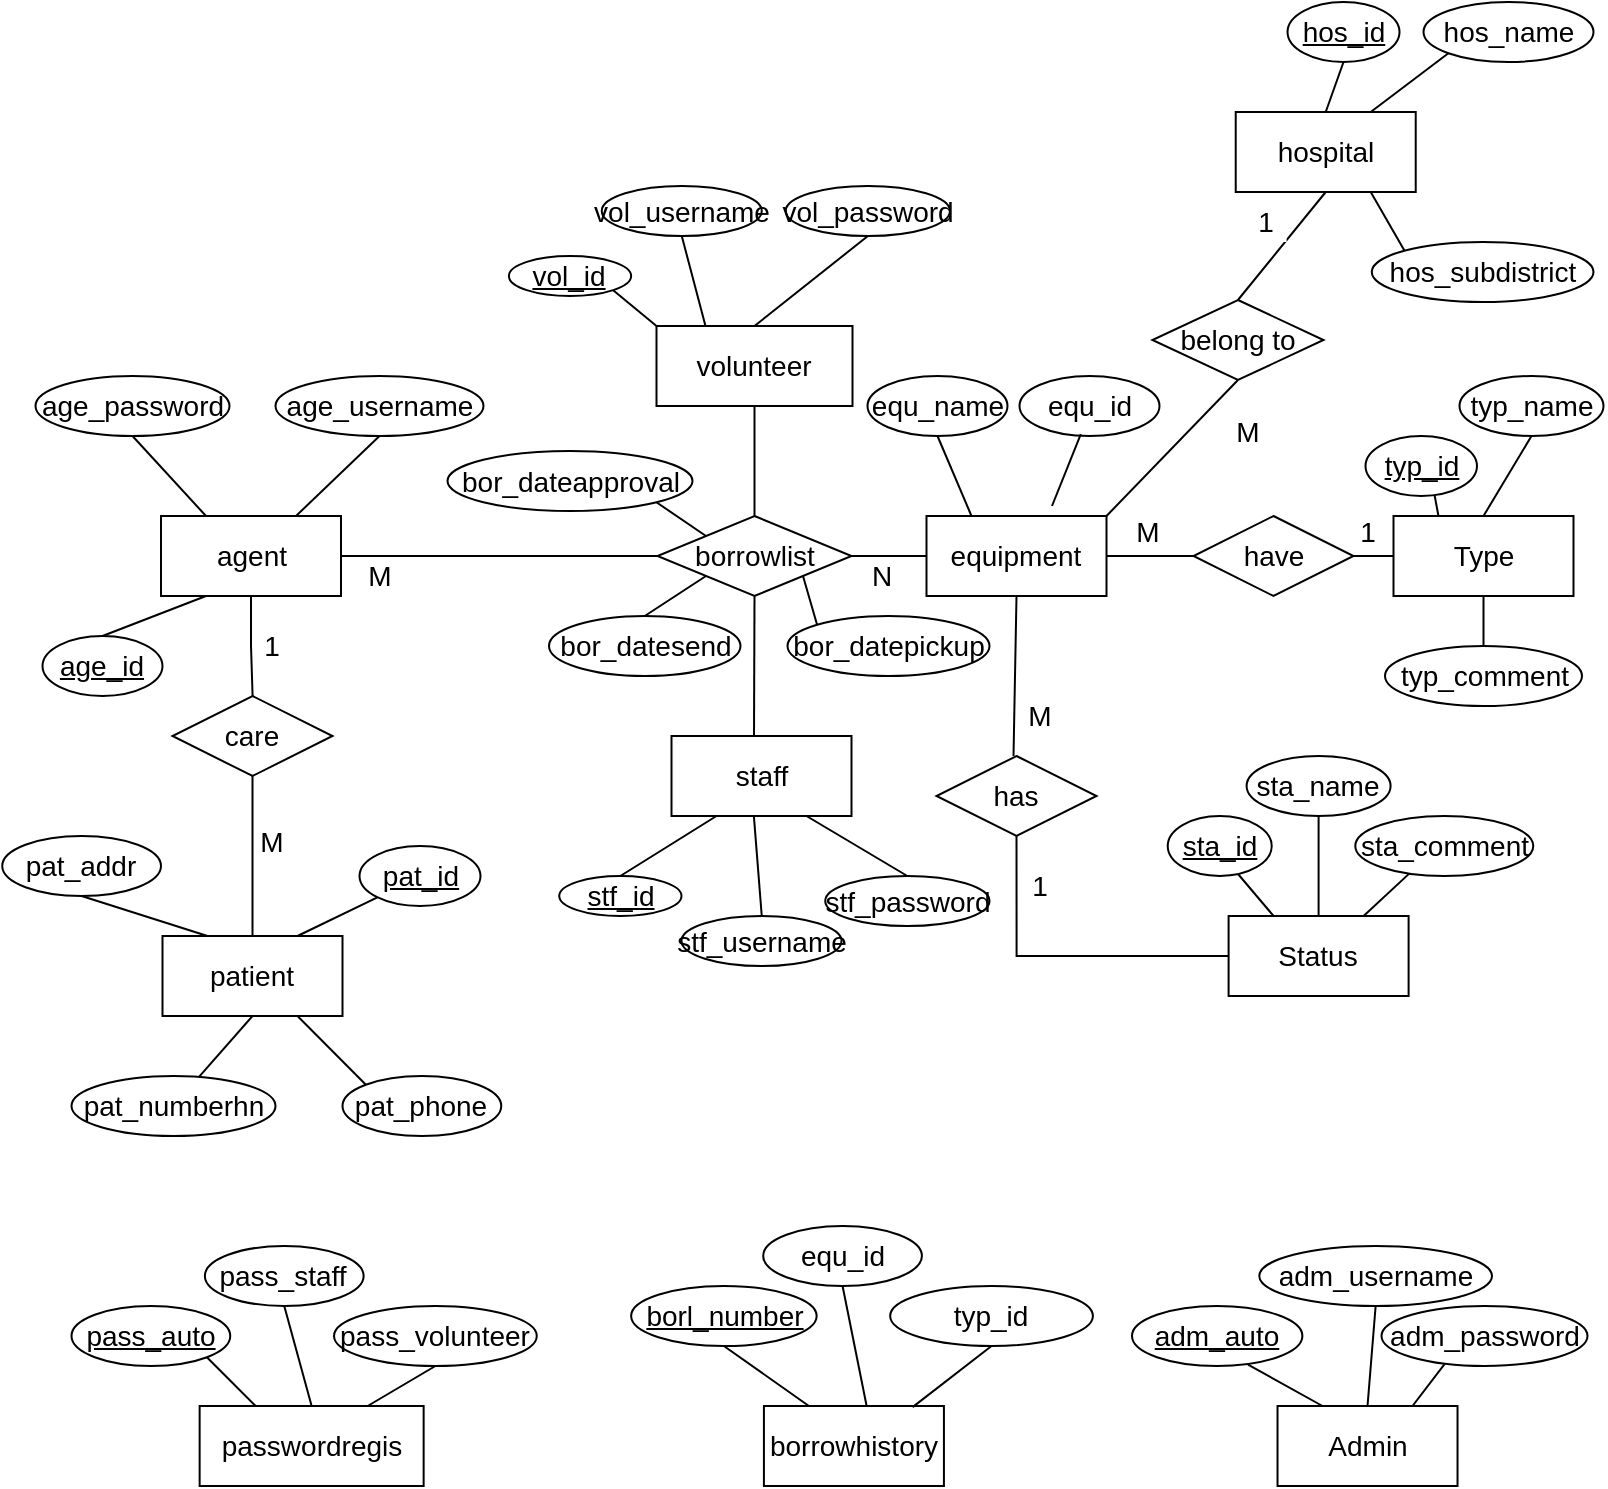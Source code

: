 <mxfile version="26.0.16">
  <diagram name="Page-1" id="PksR5d2xNrZkVQ68UQ9A">
    <mxGraphModel dx="1224" dy="816" grid="1" gridSize="10" guides="1" tooltips="1" connect="1" arrows="1" fold="1" page="1" pageScale="1" pageWidth="850" pageHeight="1100" math="0" shadow="0">
      <root>
        <mxCell id="0" />
        <mxCell id="1" parent="0" />
        <mxCell id="Nj9PsK4lVdZLPK7vL6xS-1" style="rounded=0;orthogonalLoop=1;jettySize=auto;html=1;exitX=0.75;exitY=1;exitDx=0;exitDy=0;entryX=0;entryY=0;entryDx=0;entryDy=0;endArrow=none;endFill=0;fontSize=14;" parent="1" source="Nj9PsK4lVdZLPK7vL6xS-3" target="Nj9PsK4lVdZLPK7vL6xS-78" edge="1">
          <mxGeometry relative="1" as="geometry" />
        </mxCell>
        <mxCell id="Nj9PsK4lVdZLPK7vL6xS-2" style="rounded=0;orthogonalLoop=1;jettySize=auto;html=1;exitX=0.5;exitY=1;exitDx=0;exitDy=0;endArrow=none;endFill=0;fontSize=14;" parent="1" source="Nj9PsK4lVdZLPK7vL6xS-3" target="Nj9PsK4lVdZLPK7vL6xS-75" edge="1">
          <mxGeometry relative="1" as="geometry" />
        </mxCell>
        <mxCell id="Nj9PsK4lVdZLPK7vL6xS-3" value="&lt;div&gt;&lt;font&gt;patient&lt;/font&gt;&lt;/div&gt;" style="rounded=0;whiteSpace=wrap;html=1;fontSize=14;" parent="1" vertex="1">
          <mxGeometry x="105.25" y="725" width="90" height="40" as="geometry" />
        </mxCell>
        <mxCell id="Nj9PsK4lVdZLPK7vL6xS-4" style="edgeStyle=orthogonalEdgeStyle;rounded=0;orthogonalLoop=1;jettySize=auto;html=1;exitX=0.5;exitY=1;exitDx=0;exitDy=0;endArrow=none;endFill=0;fontSize=14;" parent="1" source="Nj9PsK4lVdZLPK7vL6xS-5" target="Nj9PsK4lVdZLPK7vL6xS-7" edge="1">
          <mxGeometry relative="1" as="geometry" />
        </mxCell>
        <mxCell id="Nj9PsK4lVdZLPK7vL6xS-5" value="&lt;div&gt;&lt;font&gt;agent&lt;/font&gt;&lt;/div&gt;" style="rounded=0;whiteSpace=wrap;html=1;fontSize=14;" parent="1" vertex="1">
          <mxGeometry x="104.5" y="515" width="90" height="40" as="geometry" />
        </mxCell>
        <mxCell id="Nj9PsK4lVdZLPK7vL6xS-6" style="edgeStyle=orthogonalEdgeStyle;rounded=0;orthogonalLoop=1;jettySize=auto;html=1;exitX=0.5;exitY=1;exitDx=0;exitDy=0;entryX=0.5;entryY=0;entryDx=0;entryDy=0;endArrow=none;endFill=0;fontSize=14;" parent="1" source="Nj9PsK4lVdZLPK7vL6xS-7" target="Nj9PsK4lVdZLPK7vL6xS-3" edge="1">
          <mxGeometry relative="1" as="geometry" />
        </mxCell>
        <mxCell id="Nj9PsK4lVdZLPK7vL6xS-7" value="&lt;font&gt;care&lt;/font&gt;" style="rhombus;whiteSpace=wrap;html=1;fontSize=14;" parent="1" vertex="1">
          <mxGeometry x="110.25" y="605" width="80" height="40" as="geometry" />
        </mxCell>
        <mxCell id="Nj9PsK4lVdZLPK7vL6xS-8" value="&lt;div&gt;&lt;font&gt;equipment&lt;/font&gt;&lt;/div&gt;" style="rounded=0;whiteSpace=wrap;html=1;fontSize=14;" parent="1" vertex="1">
          <mxGeometry x="487.25" y="515" width="90" height="40" as="geometry" />
        </mxCell>
        <mxCell id="Nj9PsK4lVdZLPK7vL6xS-9" style="edgeStyle=orthogonalEdgeStyle;rounded=0;orthogonalLoop=1;jettySize=auto;html=1;exitX=0.5;exitY=0;exitDx=0;exitDy=0;endArrow=none;endFill=0;fontSize=14;" parent="1" source="Nj9PsK4lVdZLPK7vL6xS-10" target="Nj9PsK4lVdZLPK7vL6xS-110" edge="1">
          <mxGeometry relative="1" as="geometry" />
        </mxCell>
        <mxCell id="Nj9PsK4lVdZLPK7vL6xS-10" value="borrowlist" style="rhombus;whiteSpace=wrap;html=1;fontSize=14;" parent="1" vertex="1">
          <mxGeometry x="352.75" y="515" width="97" height="40" as="geometry" />
        </mxCell>
        <mxCell id="Nj9PsK4lVdZLPK7vL6xS-11" value="" style="endArrow=none;html=1;rounded=0;exitX=1;exitY=0.5;exitDx=0;exitDy=0;endFill=0;entryX=0;entryY=0.5;entryDx=0;entryDy=0;fontSize=14;" parent="1" source="Nj9PsK4lVdZLPK7vL6xS-5" target="Nj9PsK4lVdZLPK7vL6xS-10" edge="1">
          <mxGeometry width="50" height="50" relative="1" as="geometry">
            <mxPoint x="569.75" y="545" as="sourcePoint" />
            <mxPoint x="341.75" y="535" as="targetPoint" />
          </mxGeometry>
        </mxCell>
        <mxCell id="Nj9PsK4lVdZLPK7vL6xS-12" value="" style="endArrow=none;html=1;rounded=0;exitX=1;exitY=0.5;exitDx=0;exitDy=0;entryX=0;entryY=0.5;entryDx=0;entryDy=0;fontSize=14;" parent="1" source="Nj9PsK4lVdZLPK7vL6xS-10" target="Nj9PsK4lVdZLPK7vL6xS-8" edge="1">
          <mxGeometry width="50" height="50" relative="1" as="geometry">
            <mxPoint x="499.75" y="545" as="sourcePoint" />
            <mxPoint x="549.75" y="495" as="targetPoint" />
          </mxGeometry>
        </mxCell>
        <mxCell id="Nj9PsK4lVdZLPK7vL6xS-13" value="&lt;font&gt;have&lt;/font&gt;" style="rhombus;whiteSpace=wrap;html=1;fontSize=14;" parent="1" vertex="1">
          <mxGeometry x="620.75" y="515" width="80" height="40" as="geometry" />
        </mxCell>
        <mxCell id="Nj9PsK4lVdZLPK7vL6xS-14" value="&lt;font&gt;Type&lt;/font&gt;" style="rounded=0;whiteSpace=wrap;html=1;fontSize=14;" parent="1" vertex="1">
          <mxGeometry x="720.75" y="515" width="90" height="40" as="geometry" />
        </mxCell>
        <mxCell id="Nj9PsK4lVdZLPK7vL6xS-15" value="" style="endArrow=none;html=1;rounded=0;exitX=1;exitY=0.5;exitDx=0;exitDy=0;entryX=0;entryY=0.5;entryDx=0;entryDy=0;fontSize=14;" parent="1" source="Nj9PsK4lVdZLPK7vL6xS-8" target="Nj9PsK4lVdZLPK7vL6xS-13" edge="1">
          <mxGeometry width="50" height="50" relative="1" as="geometry">
            <mxPoint x="869.75" y="615" as="sourcePoint" />
            <mxPoint x="919.75" y="565" as="targetPoint" />
          </mxGeometry>
        </mxCell>
        <mxCell id="Nj9PsK4lVdZLPK7vL6xS-16" value="&lt;font&gt;Status&lt;/font&gt;" style="rounded=0;whiteSpace=wrap;html=1;fontSize=14;" parent="1" vertex="1">
          <mxGeometry x="638.3" y="715" width="90" height="40" as="geometry" />
        </mxCell>
        <mxCell id="Nj9PsK4lVdZLPK7vL6xS-17" value="&lt;div&gt;&lt;font&gt;borrowhistory&lt;/font&gt;&lt;/div&gt;" style="rounded=0;whiteSpace=wrap;html=1;fontSize=14;" parent="1" vertex="1">
          <mxGeometry x="405.96" y="960" width="90" height="40" as="geometry" />
        </mxCell>
        <mxCell id="Nj9PsK4lVdZLPK7vL6xS-18" value="" style="endArrow=none;html=1;rounded=0;entryX=0;entryY=0.5;entryDx=0;entryDy=0;exitX=1;exitY=0.5;exitDx=0;exitDy=0;fontSize=14;" parent="1" source="Nj9PsK4lVdZLPK7vL6xS-13" target="Nj9PsK4lVdZLPK7vL6xS-14" edge="1">
          <mxGeometry width="50" height="50" relative="1" as="geometry">
            <mxPoint x="707.75" y="532.5" as="sourcePoint" />
            <mxPoint x="747.75" y="602.5" as="targetPoint" />
          </mxGeometry>
        </mxCell>
        <mxCell id="Nj9PsK4lVdZLPK7vL6xS-19" value="M" style="text;html=1;align=center;verticalAlign=middle;whiteSpace=wrap;rounded=0;fontSize=14;" parent="1" vertex="1">
          <mxGeometry x="149.75" y="665" width="20" height="25" as="geometry" />
        </mxCell>
        <mxCell id="Nj9PsK4lVdZLPK7vL6xS-20" value="1" style="text;html=1;align=center;verticalAlign=middle;whiteSpace=wrap;rounded=0;fontSize=14;" parent="1" vertex="1">
          <mxGeometry x="149.75" y="570" width="20" height="20" as="geometry" />
        </mxCell>
        <mxCell id="Nj9PsK4lVdZLPK7vL6xS-21" value="M" style="text;html=1;align=center;verticalAlign=middle;whiteSpace=wrap;rounded=0;fontSize=14;" parent="1" vertex="1">
          <mxGeometry x="203.75" y="535" width="20" height="20" as="geometry" />
        </mxCell>
        <mxCell id="Nj9PsK4lVdZLPK7vL6xS-22" value="N" style="text;html=1;align=center;verticalAlign=middle;whiteSpace=wrap;rounded=0;fontSize=14;" parent="1" vertex="1">
          <mxGeometry x="454.75" y="535" width="20" height="20" as="geometry" />
        </mxCell>
        <mxCell id="Nj9PsK4lVdZLPK7vL6xS-24" value="M" style="text;html=1;align=center;verticalAlign=middle;whiteSpace=wrap;rounded=0;fontSize=14;" parent="1" vertex="1">
          <mxGeometry x="587.75" y="512.5" width="20" height="20" as="geometry" />
        </mxCell>
        <mxCell id="Nj9PsK4lVdZLPK7vL6xS-25" value="1" style="text;html=1;align=center;verticalAlign=middle;whiteSpace=wrap;rounded=0;fontSize=14;" parent="1" vertex="1">
          <mxGeometry x="697.75" y="512.5" width="20" height="20" as="geometry" />
        </mxCell>
        <mxCell id="Nj9PsK4lVdZLPK7vL6xS-26" value="" style="endArrow=none;html=1;rounded=0;exitX=0.75;exitY=0;exitDx=0;exitDy=0;entryX=0.5;entryY=1;entryDx=0;entryDy=0;fontSize=14;" parent="1" source="Nj9PsK4lVdZLPK7vL6xS-5" target="Nj9PsK4lVdZLPK7vL6xS-48" edge="1">
          <mxGeometry width="50" height="50" relative="1" as="geometry">
            <mxPoint x="286.75" y="555" as="sourcePoint" />
            <mxPoint x="101.75" y="395" as="targetPoint" />
          </mxGeometry>
        </mxCell>
        <mxCell id="Nj9PsK4lVdZLPK7vL6xS-28" value="" style="endArrow=none;html=1;rounded=0;exitX=0.25;exitY=0;exitDx=0;exitDy=0;entryX=0.619;entryY=0.984;entryDx=0;entryDy=0;entryPerimeter=0;fontSize=14;" parent="1" source="Nj9PsK4lVdZLPK7vL6xS-14" target="Nj9PsK4lVdZLPK7vL6xS-67" edge="1">
          <mxGeometry width="50" height="50" relative="1" as="geometry">
            <mxPoint x="609.75" y="512.5" as="sourcePoint" />
            <mxPoint x="734.75" y="442.5" as="targetPoint" />
          </mxGeometry>
        </mxCell>
        <mxCell id="Nj9PsK4lVdZLPK7vL6xS-29" value="" style="endArrow=none;html=1;rounded=0;exitX=0.5;exitY=1;exitDx=0;exitDy=0;entryX=0.5;entryY=0;entryDx=0;entryDy=0;fontSize=14;" parent="1" source="Nj9PsK4lVdZLPK7vL6xS-14" target="Nj9PsK4lVdZLPK7vL6xS-68" edge="1">
          <mxGeometry width="50" height="50" relative="1" as="geometry">
            <mxPoint x="612.75" y="552.5" as="sourcePoint" />
            <mxPoint x="812.75" y="452.5" as="targetPoint" />
          </mxGeometry>
        </mxCell>
        <mxCell id="Nj9PsK4lVdZLPK7vL6xS-30" value="" style="endArrow=none;html=1;rounded=0;exitX=0.25;exitY=0;exitDx=0;exitDy=0;entryX=0.676;entryY=0.967;entryDx=0;entryDy=0;entryPerimeter=0;fontSize=14;" parent="1" source="Nj9PsK4lVdZLPK7vL6xS-16" target="Nj9PsK4lVdZLPK7vL6xS-71" edge="1">
          <mxGeometry width="50" height="50" relative="1" as="geometry">
            <mxPoint x="502.86" y="545" as="sourcePoint" />
            <mxPoint x="637.86" y="615" as="targetPoint" />
          </mxGeometry>
        </mxCell>
        <mxCell id="Nj9PsK4lVdZLPK7vL6xS-37" value="" style="endArrow=none;html=1;rounded=0;entryX=0.309;entryY=0.944;entryDx=0;entryDy=0;entryPerimeter=0;exitX=0.75;exitY=0;exitDx=0;exitDy=0;fontSize=14;" parent="1" source="Nj9PsK4lVdZLPK7vL6xS-16" target="Nj9PsK4lVdZLPK7vL6xS-72" edge="1">
          <mxGeometry width="50" height="50" relative="1" as="geometry">
            <mxPoint x="712.86" y="655" as="sourcePoint" />
            <mxPoint x="727.86" y="615" as="targetPoint" />
          </mxGeometry>
        </mxCell>
        <mxCell id="Nj9PsK4lVdZLPK7vL6xS-40" value="&lt;div&gt;&lt;font&gt;Admin&lt;/font&gt;&lt;/div&gt;" style="rounded=0;whiteSpace=wrap;html=1;fontSize=14;" parent="1" vertex="1">
          <mxGeometry x="662.76" y="960" width="90" height="40" as="geometry" />
        </mxCell>
        <mxCell id="Nj9PsK4lVdZLPK7vL6xS-43" value="&lt;font&gt;has&lt;/font&gt;" style="rhombus;whiteSpace=wrap;html=1;fontSize=14;" parent="1" vertex="1">
          <mxGeometry x="492.25" y="635" width="80" height="40" as="geometry" />
        </mxCell>
        <mxCell id="Nj9PsK4lVdZLPK7vL6xS-44" value="" style="endArrow=none;html=1;rounded=0;exitX=0.5;exitY=1;exitDx=0;exitDy=0;entryX=0.5;entryY=0;entryDx=0;entryDy=0;fontSize=14;" parent="1" source="Nj9PsK4lVdZLPK7vL6xS-8" edge="1">
          <mxGeometry width="50" height="50" relative="1" as="geometry">
            <mxPoint x="449.75" y="655" as="sourcePoint" />
            <mxPoint x="530.75" y="635" as="targetPoint" />
          </mxGeometry>
        </mxCell>
        <mxCell id="Nj9PsK4lVdZLPK7vL6xS-45" value="" style="endArrow=none;html=1;rounded=0;exitX=0.5;exitY=1;exitDx=0;exitDy=0;entryX=0;entryY=0.5;entryDx=0;entryDy=0;edgeStyle=orthogonalEdgeStyle;fontSize=14;" parent="1" source="Nj9PsK4lVdZLPK7vL6xS-43" target="Nj9PsK4lVdZLPK7vL6xS-16" edge="1">
          <mxGeometry width="50" height="50" relative="1" as="geometry">
            <mxPoint x="486.75" y="645" as="sourcePoint" />
            <mxPoint x="536.75" y="595" as="targetPoint" />
          </mxGeometry>
        </mxCell>
        <mxCell id="Nj9PsK4lVdZLPK7vL6xS-46" value="M" style="text;html=1;align=center;verticalAlign=middle;whiteSpace=wrap;rounded=0;fontSize=14;" parent="1" vertex="1">
          <mxGeometry x="533.75" y="605" width="20" height="20" as="geometry" />
        </mxCell>
        <mxCell id="Nj9PsK4lVdZLPK7vL6xS-47" value="1" style="text;html=1;align=center;verticalAlign=middle;whiteSpace=wrap;rounded=0;fontSize=14;" parent="1" vertex="1">
          <mxGeometry x="533.75" y="690" width="20" height="20" as="geometry" />
        </mxCell>
        <mxCell id="Nj9PsK4lVdZLPK7vL6xS-48" value="&lt;font&gt;age_username&lt;/font&gt;" style="ellipse;whiteSpace=wrap;html=1;fontSize=14;" parent="1" vertex="1">
          <mxGeometry x="161.75" y="445" width="104" height="30" as="geometry" />
        </mxCell>
        <mxCell id="Nj9PsK4lVdZLPK7vL6xS-49" style="rounded=0;orthogonalLoop=1;jettySize=auto;html=1;exitX=0.5;exitY=0;exitDx=0;exitDy=0;entryX=0.25;entryY=1;entryDx=0;entryDy=0;endArrow=none;endFill=0;fontSize=14;" parent="1" source="Nj9PsK4lVdZLPK7vL6xS-50" target="Nj9PsK4lVdZLPK7vL6xS-5" edge="1">
          <mxGeometry relative="1" as="geometry" />
        </mxCell>
        <mxCell id="Nj9PsK4lVdZLPK7vL6xS-50" value="&lt;font&gt;&lt;u&gt;age_id&lt;/u&gt;&lt;/font&gt;" style="ellipse;whiteSpace=wrap;html=1;fontSize=14;" parent="1" vertex="1">
          <mxGeometry x="45.25" y="575" width="60" height="30" as="geometry" />
        </mxCell>
        <mxCell id="Nj9PsK4lVdZLPK7vL6xS-55" style="rounded=0;orthogonalLoop=1;jettySize=auto;html=1;exitX=0.5;exitY=1;exitDx=0;exitDy=0;entryX=0.25;entryY=0;entryDx=0;entryDy=0;endArrow=none;endFill=0;fontSize=14;" parent="1" source="Nj9PsK4lVdZLPK7vL6xS-56" target="Nj9PsK4lVdZLPK7vL6xS-5" edge="1">
          <mxGeometry relative="1" as="geometry" />
        </mxCell>
        <mxCell id="Nj9PsK4lVdZLPK7vL6xS-56" value="&lt;font&gt;age_password&lt;/font&gt;" style="ellipse;whiteSpace=wrap;html=1;fontSize=14;" parent="1" vertex="1">
          <mxGeometry x="41.75" y="445" width="97" height="30" as="geometry" />
        </mxCell>
        <mxCell id="Nj9PsK4lVdZLPK7vL6xS-64" value="&lt;font&gt;equ_name&lt;/font&gt;" style="ellipse;whiteSpace=wrap;html=1;fontSize=14;" parent="1" vertex="1">
          <mxGeometry x="457.75" y="445" width="70" height="30" as="geometry" />
        </mxCell>
        <mxCell id="Nj9PsK4lVdZLPK7vL6xS-65" value="" style="endArrow=none;html=1;rounded=0;exitX=0.25;exitY=0;exitDx=0;exitDy=0;entryX=0.5;entryY=1;entryDx=0;entryDy=0;fontSize=14;" parent="1" source="Nj9PsK4lVdZLPK7vL6xS-8" target="Nj9PsK4lVdZLPK7vL6xS-64" edge="1">
          <mxGeometry width="50" height="50" relative="1" as="geometry">
            <mxPoint x="526.75" y="475" as="sourcePoint" />
            <mxPoint x="510.75" y="455" as="targetPoint" />
          </mxGeometry>
        </mxCell>
        <mxCell id="Nj9PsK4lVdZLPK7vL6xS-67" value="&lt;font&gt;&lt;u&gt;typ_id&lt;/u&gt;&lt;/font&gt;" style="ellipse;whiteSpace=wrap;html=1;fontSize=14;" parent="1" vertex="1">
          <mxGeometry x="706.75" y="475" width="55.75" height="30" as="geometry" />
        </mxCell>
        <mxCell id="Nj9PsK4lVdZLPK7vL6xS-68" value="&lt;font&gt;typ_comment&lt;/font&gt;" style="ellipse;whiteSpace=wrap;html=1;fontSize=14;" parent="1" vertex="1">
          <mxGeometry x="716.5" y="580" width="98.5" height="30" as="geometry" />
        </mxCell>
        <mxCell id="Nj9PsK4lVdZLPK7vL6xS-69" value="&lt;font&gt;typ_name&lt;/font&gt;" style="ellipse;whiteSpace=wrap;html=1;fontSize=14;" parent="1" vertex="1">
          <mxGeometry x="753.75" y="445" width="72" height="30" as="geometry" />
        </mxCell>
        <mxCell id="Nj9PsK4lVdZLPK7vL6xS-70" value="" style="endArrow=none;html=1;rounded=0;exitX=0.5;exitY=0;exitDx=0;exitDy=0;entryX=0.5;entryY=1;entryDx=0;entryDy=0;fontSize=14;" parent="1" source="Nj9PsK4lVdZLPK7vL6xS-14" target="Nj9PsK4lVdZLPK7vL6xS-69" edge="1">
          <mxGeometry width="50" height="50" relative="1" as="geometry">
            <mxPoint x="803.75" y="472.5" as="sourcePoint" />
            <mxPoint x="822.75" y="432.5" as="targetPoint" />
          </mxGeometry>
        </mxCell>
        <mxCell id="Nj9PsK4lVdZLPK7vL6xS-71" value="&lt;font&gt;&lt;u&gt;sta_id&lt;/u&gt;&lt;/font&gt;" style="ellipse;whiteSpace=wrap;html=1;fontSize=14;" parent="1" vertex="1">
          <mxGeometry x="607.86" y="665" width="52" height="30" as="geometry" />
        </mxCell>
        <mxCell id="Nj9PsK4lVdZLPK7vL6xS-72" value="&lt;font&gt;sta_comment&lt;/font&gt;" style="ellipse;whiteSpace=wrap;html=1;fontSize=14;" parent="1" vertex="1">
          <mxGeometry x="701.64" y="665" width="89" height="30" as="geometry" />
        </mxCell>
        <mxCell id="Nj9PsK4lVdZLPK7vL6xS-73" value="&lt;font&gt;sta_name&lt;/font&gt;" style="ellipse;whiteSpace=wrap;html=1;fontSize=14;" parent="1" vertex="1">
          <mxGeometry x="647.3" y="635" width="72" height="30" as="geometry" />
        </mxCell>
        <mxCell id="Nj9PsK4lVdZLPK7vL6xS-74" value="" style="endArrow=none;html=1;rounded=0;entryX=0.5;entryY=1;entryDx=0;entryDy=0;exitX=0.5;exitY=0;exitDx=0;exitDy=0;fontSize=14;" parent="1" source="Nj9PsK4lVdZLPK7vL6xS-16" target="Nj9PsK4lVdZLPK7vL6xS-73" edge="1">
          <mxGeometry width="50" height="50" relative="1" as="geometry">
            <mxPoint x="682.86" y="655" as="sourcePoint" />
            <mxPoint x="728.86" y="615" as="targetPoint" />
          </mxGeometry>
        </mxCell>
        <mxCell id="Nj9PsK4lVdZLPK7vL6xS-75" value="&lt;font&gt;pat_numberhn&lt;/font&gt;" style="ellipse;whiteSpace=wrap;html=1;fontSize=14;" parent="1" vertex="1">
          <mxGeometry x="59.75" y="795" width="102" height="30" as="geometry" />
        </mxCell>
        <mxCell id="Nj9PsK4lVdZLPK7vL6xS-76" style="rounded=0;orthogonalLoop=1;jettySize=auto;html=1;exitX=0;exitY=1;exitDx=0;exitDy=0;entryX=0.75;entryY=0;entryDx=0;entryDy=0;endArrow=none;endFill=0;fontSize=14;" parent="1" source="Nj9PsK4lVdZLPK7vL6xS-77" target="Nj9PsK4lVdZLPK7vL6xS-3" edge="1">
          <mxGeometry relative="1" as="geometry" />
        </mxCell>
        <mxCell id="Nj9PsK4lVdZLPK7vL6xS-77" value="&lt;font&gt;&lt;u&gt;pat_id&lt;/u&gt;&lt;/font&gt;" style="ellipse;whiteSpace=wrap;html=1;fontSize=14;" parent="1" vertex="1">
          <mxGeometry x="203.75" y="680" width="60.5" height="30" as="geometry" />
        </mxCell>
        <mxCell id="Nj9PsK4lVdZLPK7vL6xS-78" value="&lt;font&gt;pat_phone&lt;/font&gt;" style="ellipse;whiteSpace=wrap;html=1;fontSize=14;" parent="1" vertex="1">
          <mxGeometry x="195.25" y="795" width="79.38" height="30" as="geometry" />
        </mxCell>
        <mxCell id="Nj9PsK4lVdZLPK7vL6xS-79" value="&lt;font&gt;bor_datepickup&lt;/font&gt;" style="ellipse;whiteSpace=wrap;html=1;fontSize=14;" parent="1" vertex="1">
          <mxGeometry x="417.75" y="565" width="101" height="30" as="geometry" />
        </mxCell>
        <mxCell id="Nj9PsK4lVdZLPK7vL6xS-80" value="" style="endArrow=none;html=1;rounded=0;exitX=0;exitY=0;exitDx=0;exitDy=0;entryX=1;entryY=1;entryDx=0;entryDy=0;fontSize=14;" parent="1" source="Nj9PsK4lVdZLPK7vL6xS-79" target="Nj9PsK4lVdZLPK7vL6xS-10" edge="1">
          <mxGeometry width="50" height="50" relative="1" as="geometry">
            <mxPoint x="415.75" y="495" as="sourcePoint" />
            <mxPoint x="399.75" y="522" as="targetPoint" />
          </mxGeometry>
        </mxCell>
        <mxCell id="Nj9PsK4lVdZLPK7vL6xS-81" value="&lt;font&gt;&lt;u&gt;adm_auto&lt;/u&gt;&lt;/font&gt;" style="ellipse;whiteSpace=wrap;html=1;fontSize=14;" parent="1" vertex="1">
          <mxGeometry x="590" y="910" width="85.2" height="30" as="geometry" />
        </mxCell>
        <mxCell id="Nj9PsK4lVdZLPK7vL6xS-82" value="&lt;font&gt;adm_password&lt;/font&gt;" style="ellipse;whiteSpace=wrap;html=1;fontSize=14;" parent="1" vertex="1">
          <mxGeometry x="714.75" y="910" width="103" height="30" as="geometry" />
        </mxCell>
        <mxCell id="Nj9PsK4lVdZLPK7vL6xS-83" value="&lt;font&gt;adm_username&lt;/font&gt;" style="ellipse;whiteSpace=wrap;html=1;fontSize=14;" parent="1" vertex="1">
          <mxGeometry x="653.64" y="880" width="116.36" height="30" as="geometry" />
        </mxCell>
        <mxCell id="Nj9PsK4lVdZLPK7vL6xS-84" value="" style="endArrow=none;html=1;rounded=0;exitX=0.25;exitY=0;exitDx=0;exitDy=0;entryX=0.681;entryY=0.976;entryDx=0;entryDy=0;entryPerimeter=0;fontSize=14;" parent="1" source="Nj9PsK4lVdZLPK7vL6xS-40" target="Nj9PsK4lVdZLPK7vL6xS-81" edge="1">
          <mxGeometry width="50" height="50" relative="1" as="geometry">
            <mxPoint x="511" y="840" as="sourcePoint" />
            <mxPoint x="561" y="790" as="targetPoint" />
          </mxGeometry>
        </mxCell>
        <mxCell id="Nj9PsK4lVdZLPK7vL6xS-85" value="" style="endArrow=none;html=1;rounded=0;exitX=0.5;exitY=0;exitDx=0;exitDy=0;entryX=0.5;entryY=1;entryDx=0;entryDy=0;fontSize=14;" parent="1" source="Nj9PsK4lVdZLPK7vL6xS-40" target="Nj9PsK4lVdZLPK7vL6xS-83" edge="1">
          <mxGeometry width="50" height="50" relative="1" as="geometry">
            <mxPoint x="511" y="840" as="sourcePoint" />
            <mxPoint x="561" y="790" as="targetPoint" />
          </mxGeometry>
        </mxCell>
        <mxCell id="Nj9PsK4lVdZLPK7vL6xS-86" value="" style="endArrow=none;html=1;rounded=0;exitX=0.75;exitY=0;exitDx=0;exitDy=0;entryX=0.306;entryY=0.969;entryDx=0;entryDy=0;entryPerimeter=0;fontSize=14;" parent="1" source="Nj9PsK4lVdZLPK7vL6xS-40" target="Nj9PsK4lVdZLPK7vL6xS-82" edge="1">
          <mxGeometry width="50" height="50" relative="1" as="geometry">
            <mxPoint x="511" y="840" as="sourcePoint" />
            <mxPoint x="561" y="790" as="targetPoint" />
          </mxGeometry>
        </mxCell>
        <mxCell id="Nj9PsK4lVdZLPK7vL6xS-93" value="&lt;div&gt;&lt;font&gt;staff&lt;/font&gt;&lt;/div&gt;" style="rounded=0;whiteSpace=wrap;html=1;fontSize=14;" parent="1" vertex="1">
          <mxGeometry x="359.75" y="625" width="90" height="40" as="geometry" />
        </mxCell>
        <mxCell id="Nj9PsK4lVdZLPK7vL6xS-94" value="" style="endArrow=none;html=1;rounded=0;exitX=0.5;exitY=0;exitDx=0;exitDy=0;entryX=0.5;entryY=1;entryDx=0;entryDy=0;fontSize=14;" parent="1" target="Nj9PsK4lVdZLPK7vL6xS-10" edge="1">
          <mxGeometry width="50" height="50" relative="1" as="geometry">
            <mxPoint x="401" y="625" as="sourcePoint" />
            <mxPoint x="422.75" y="560" as="targetPoint" />
          </mxGeometry>
        </mxCell>
        <mxCell id="Nj9PsK4lVdZLPK7vL6xS-95" value="&lt;font&gt;hospital&lt;/font&gt;" style="rounded=0;whiteSpace=wrap;html=1;fontSize=14;fontColor=#000000;fillColor=light-dark(#FFFFFF,var(--ge-dark-color, #121212));" parent="1" vertex="1">
          <mxGeometry x="641.86" y="313" width="90" height="40" as="geometry" />
        </mxCell>
        <mxCell id="Nj9PsK4lVdZLPK7vL6xS-96" value="" style="endArrow=none;html=1;rounded=0;entryX=0.5;entryY=1;entryDx=0;entryDy=0;fontSize=14;exitX=0.5;exitY=0;exitDx=0;exitDy=0;fillColor=light-dark(#FFFFFF,var(--ge-dark-color, #121212));fontColor=#000000;" parent="1" source="Nj9PsK4lVdZLPK7vL6xS-102" target="Nj9PsK4lVdZLPK7vL6xS-95" edge="1">
          <mxGeometry width="50" height="50" relative="1" as="geometry">
            <mxPoint x="652.88" y="330" as="sourcePoint" />
            <mxPoint x="655.88" y="307.5" as="targetPoint" />
          </mxGeometry>
        </mxCell>
        <mxCell id="Nj9PsK4lVdZLPK7vL6xS-98" value="&lt;span&gt;&lt;u&gt;hos_id&lt;/u&gt;&lt;/span&gt;" style="ellipse;whiteSpace=wrap;html=1;fontSize=14;fontColor=#000000;fillColor=light-dark(#FFFFFF,var(--ge-dark-color, #121212));" parent="1" vertex="1">
          <mxGeometry x="667.76" y="258" width="56" height="30" as="geometry" />
        </mxCell>
        <mxCell id="Nj9PsK4lVdZLPK7vL6xS-99" value="&lt;font&gt;hos_name&lt;/font&gt;" style="ellipse;whiteSpace=wrap;html=1;fontSize=14;fontColor=#000000;fillColor=light-dark(#FFFFFF,var(--ge-dark-color, #121212));" parent="1" vertex="1">
          <mxGeometry x="735.75" y="258" width="85" height="30" as="geometry" />
        </mxCell>
        <mxCell id="Nj9PsK4lVdZLPK7vL6xS-100" value="" style="endArrow=none;html=1;rounded=0;exitX=0.5;exitY=0;exitDx=0;exitDy=0;entryX=0.5;entryY=1;entryDx=0;entryDy=0;fontSize=14;fontColor=#000000;fillColor=light-dark(#FFFFFF,var(--ge-dark-color, #121212));" parent="1" source="Nj9PsK4lVdZLPK7vL6xS-95" target="Nj9PsK4lVdZLPK7vL6xS-98" edge="1">
          <mxGeometry width="50" height="50" relative="1" as="geometry">
            <mxPoint x="583.88" y="278" as="sourcePoint" />
            <mxPoint x="596.88" y="256" as="targetPoint" />
          </mxGeometry>
        </mxCell>
        <mxCell id="Nj9PsK4lVdZLPK7vL6xS-101" value="" style="endArrow=none;html=1;rounded=0;exitX=0.75;exitY=0;exitDx=0;exitDy=0;entryX=0;entryY=1;entryDx=0;entryDy=0;fontSize=14;fontColor=#000000;fillColor=light-dark(#FFFFFF,var(--ge-dark-color, #121212));" parent="1" source="Nj9PsK4lVdZLPK7vL6xS-95" target="Nj9PsK4lVdZLPK7vL6xS-99" edge="1">
          <mxGeometry width="50" height="50" relative="1" as="geometry">
            <mxPoint x="593.88" y="288" as="sourcePoint" />
            <mxPoint x="606.88" y="266" as="targetPoint" />
          </mxGeometry>
        </mxCell>
        <mxCell id="Nj9PsK4lVdZLPK7vL6xS-102" value="&lt;font&gt;belong to&lt;/font&gt;" style="rhombus;whiteSpace=wrap;html=1;fontSize=14;fontColor=#000000;fillColor=light-dark(#FFFFFF,var(--ge-dark-color, #121212));" parent="1" vertex="1">
          <mxGeometry x="600.2" y="407" width="85.56" height="40" as="geometry" />
        </mxCell>
        <mxCell id="Nj9PsK4lVdZLPK7vL6xS-103" value="" style="endArrow=none;html=1;rounded=0;entryX=0.5;entryY=1;entryDx=0;entryDy=0;fontSize=14;exitX=1;exitY=0;exitDx=0;exitDy=0;" parent="1" source="Nj9PsK4lVdZLPK7vL6xS-8" target="Nj9PsK4lVdZLPK7vL6xS-102" edge="1">
          <mxGeometry width="50" height="50" relative="1" as="geometry">
            <mxPoint x="594.88" y="410" as="sourcePoint" />
            <mxPoint x="700.88" y="310" as="targetPoint" />
          </mxGeometry>
        </mxCell>
        <mxCell id="Nj9PsK4lVdZLPK7vL6xS-104" style="rounded=0;orthogonalLoop=1;jettySize=auto;html=1;exitX=0.5;exitY=0;exitDx=0;exitDy=0;entryX=0;entryY=1;entryDx=0;entryDy=0;endArrow=none;endFill=0;fontSize=14;" parent="1" source="Nj9PsK4lVdZLPK7vL6xS-105" target="Nj9PsK4lVdZLPK7vL6xS-10" edge="1">
          <mxGeometry relative="1" as="geometry" />
        </mxCell>
        <mxCell id="Nj9PsK4lVdZLPK7vL6xS-105" value="bor_datesend" style="ellipse;whiteSpace=wrap;html=1;fontSize=14;" parent="1" vertex="1">
          <mxGeometry x="298.5" y="565" width="95.75" height="30" as="geometry" />
        </mxCell>
        <mxCell id="Nj9PsK4lVdZLPK7vL6xS-106" style="rounded=0;orthogonalLoop=1;jettySize=auto;html=1;exitX=1;exitY=1;exitDx=0;exitDy=0;entryX=0;entryY=0;entryDx=0;entryDy=0;endArrow=none;endFill=0;fontSize=14;" parent="1" source="Nj9PsK4lVdZLPK7vL6xS-107" target="Nj9PsK4lVdZLPK7vL6xS-10" edge="1">
          <mxGeometry relative="1" as="geometry" />
        </mxCell>
        <mxCell id="Nj9PsK4lVdZLPK7vL6xS-107" value="&lt;font&gt;bor_dateapproval&lt;/font&gt;" style="ellipse;whiteSpace=wrap;html=1;fontSize=14;" parent="1" vertex="1">
          <mxGeometry x="247.75" y="482.5" width="122.5" height="30" as="geometry" />
        </mxCell>
        <mxCell id="Nj9PsK4lVdZLPK7vL6xS-108" value="1" style="text;html=1;align=center;verticalAlign=middle;whiteSpace=wrap;rounded=0;fontSize=14;fontColor=#000000;fillColor=light-dark(#FFFFFF,var(--ge-dark-color, #121212));" parent="1" vertex="1">
          <mxGeometry x="647.3" y="358" width="20" height="20" as="geometry" />
        </mxCell>
        <mxCell id="Nj9PsK4lVdZLPK7vL6xS-109" value="M" style="text;html=1;align=center;verticalAlign=middle;whiteSpace=wrap;rounded=0;fontSize=14;fontColor=#000000;fillColor=light-dark(#FFFFFF,var(--ge-dark-color, #121212));" parent="1" vertex="1">
          <mxGeometry x="638.3" y="462.5" width="20" height="20" as="geometry" />
        </mxCell>
        <mxCell id="Nj9PsK4lVdZLPK7vL6xS-110" value="&lt;font&gt;volunteer&lt;/font&gt;" style="rounded=0;whiteSpace=wrap;html=1;fontSize=14;" parent="1" vertex="1">
          <mxGeometry x="352.25" y="420" width="98" height="40" as="geometry" />
        </mxCell>
        <mxCell id="Nj9PsK4lVdZLPK7vL6xS-111" style="rounded=0;orthogonalLoop=1;jettySize=auto;html=1;exitX=0;exitY=0;exitDx=0;exitDy=0;entryX=0.75;entryY=1;entryDx=0;entryDy=0;endArrow=none;endFill=0;fillColor=light-dark(#FFFFFF,var(--ge-dark-color, #121212));fontColor=#000000;fontSize=14;" parent="1" source="Nj9PsK4lVdZLPK7vL6xS-112" target="Nj9PsK4lVdZLPK7vL6xS-95" edge="1">
          <mxGeometry relative="1" as="geometry" />
        </mxCell>
        <mxCell id="Nj9PsK4lVdZLPK7vL6xS-112" value="&lt;font&gt;hos_subdistrict&lt;/font&gt;" style="ellipse;whiteSpace=wrap;html=1;fontSize=14;fontColor=#000000;fillColor=light-dark(#FFFFFF,var(--ge-dark-color, #121212));" parent="1" vertex="1">
          <mxGeometry x="709.88" y="378" width="110.87" height="30" as="geometry" />
        </mxCell>
        <mxCell id="Nj9PsK4lVdZLPK7vL6xS-113" style="rounded=0;orthogonalLoop=1;jettySize=auto;html=1;exitX=1;exitY=1;exitDx=0;exitDy=0;entryX=0;entryY=0;entryDx=0;entryDy=0;endArrow=none;endFill=0;fontSize=14;" parent="1" source="Nj9PsK4lVdZLPK7vL6xS-114" target="Nj9PsK4lVdZLPK7vL6xS-110" edge="1">
          <mxGeometry relative="1" as="geometry" />
        </mxCell>
        <mxCell id="Nj9PsK4lVdZLPK7vL6xS-114" value="&lt;u&gt;vol_id&lt;/u&gt;" style="ellipse;whiteSpace=wrap;html=1;fontSize=14;" parent="1" vertex="1">
          <mxGeometry x="278.44" y="385" width="61.13" height="20" as="geometry" />
        </mxCell>
        <mxCell id="Nj9PsK4lVdZLPK7vL6xS-115" style="rounded=0;orthogonalLoop=1;jettySize=auto;html=1;exitX=0.5;exitY=1;exitDx=0;exitDy=0;entryX=0.25;entryY=0;entryDx=0;entryDy=0;endArrow=none;endFill=0;fontSize=14;" parent="1" source="Nj9PsK4lVdZLPK7vL6xS-116" target="Nj9PsK4lVdZLPK7vL6xS-110" edge="1">
          <mxGeometry relative="1" as="geometry" />
        </mxCell>
        <mxCell id="Nj9PsK4lVdZLPK7vL6xS-116" value="vol_username" style="ellipse;whiteSpace=wrap;html=1;fontSize=14;" parent="1" vertex="1">
          <mxGeometry x="324.88" y="350" width="80" height="25" as="geometry" />
        </mxCell>
        <mxCell id="Nj9PsK4lVdZLPK7vL6xS-117" style="rounded=0;orthogonalLoop=1;jettySize=auto;html=1;exitX=0.5;exitY=1;exitDx=0;exitDy=0;entryX=0.5;entryY=0;entryDx=0;entryDy=0;endArrow=none;endFill=0;fontSize=14;" parent="1" source="Nj9PsK4lVdZLPK7vL6xS-118" target="Nj9PsK4lVdZLPK7vL6xS-110" edge="1">
          <mxGeometry relative="1" as="geometry" />
        </mxCell>
        <mxCell id="Nj9PsK4lVdZLPK7vL6xS-118" value="vol_password" style="ellipse;whiteSpace=wrap;html=1;fontSize=14;" parent="1" vertex="1">
          <mxGeometry x="416.88" y="350" width="82.13" height="25" as="geometry" />
        </mxCell>
        <mxCell id="Nj9PsK4lVdZLPK7vL6xS-119" value="&lt;div&gt;&lt;font&gt;passwordregis&lt;/font&gt;&lt;/div&gt;" style="rounded=0;whiteSpace=wrap;html=1;fontSize=14;" parent="1" vertex="1">
          <mxGeometry x="123.82" y="960" width="112" height="40" as="geometry" />
        </mxCell>
        <mxCell id="Nj9PsK4lVdZLPK7vL6xS-120" style="rounded=0;orthogonalLoop=1;jettySize=auto;html=1;exitX=0.5;exitY=1;exitDx=0;exitDy=0;entryX=0.5;entryY=0;entryDx=0;entryDy=0;endArrow=none;endFill=0;fontSize=14;" parent="1" source="Nj9PsK4lVdZLPK7vL6xS-121" target="Nj9PsK4lVdZLPK7vL6xS-119" edge="1">
          <mxGeometry relative="1" as="geometry" />
        </mxCell>
        <mxCell id="Nj9PsK4lVdZLPK7vL6xS-121" value="&lt;font&gt;pass_staff&lt;/font&gt;" style="ellipse;whiteSpace=wrap;html=1;fontSize=14;" parent="1" vertex="1">
          <mxGeometry x="126.44" y="880" width="79.38" height="30" as="geometry" />
        </mxCell>
        <mxCell id="Nj9PsK4lVdZLPK7vL6xS-122" style="rounded=0;orthogonalLoop=1;jettySize=auto;html=1;exitX=0.5;exitY=1;exitDx=0;exitDy=0;entryX=0.75;entryY=0;entryDx=0;entryDy=0;endArrow=none;endFill=0;fontSize=14;" parent="1" source="Nj9PsK4lVdZLPK7vL6xS-123" target="Nj9PsK4lVdZLPK7vL6xS-119" edge="1">
          <mxGeometry relative="1" as="geometry" />
        </mxCell>
        <mxCell id="Nj9PsK4lVdZLPK7vL6xS-123" value="&lt;font&gt;pass_volunteer&lt;/font&gt;" style="ellipse;whiteSpace=wrap;html=1;fontSize=14;" parent="1" vertex="1">
          <mxGeometry x="191.01" y="910" width="101.38" height="30" as="geometry" />
        </mxCell>
        <mxCell id="Nj9PsK4lVdZLPK7vL6xS-124" style="rounded=0;orthogonalLoop=1;jettySize=auto;html=1;exitX=1;exitY=1;exitDx=0;exitDy=0;entryX=0.25;entryY=0;entryDx=0;entryDy=0;endArrow=none;endFill=0;fontSize=14;" parent="1" source="Nj9PsK4lVdZLPK7vL6xS-125" target="Nj9PsK4lVdZLPK7vL6xS-119" edge="1">
          <mxGeometry relative="1" as="geometry" />
        </mxCell>
        <mxCell id="Nj9PsK4lVdZLPK7vL6xS-125" value="&lt;font&gt;&lt;u&gt;pass_auto&lt;/u&gt;&lt;/font&gt;" style="ellipse;whiteSpace=wrap;html=1;fontSize=14;" parent="1" vertex="1">
          <mxGeometry x="59.75" y="910" width="79.38" height="30" as="geometry" />
        </mxCell>
        <mxCell id="Nj9PsK4lVdZLPK7vL6xS-126" value="&lt;font&gt;typ_id&lt;/font&gt;" style="ellipse;whiteSpace=wrap;html=1;fontSize=14;" parent="1" vertex="1">
          <mxGeometry x="469.08" y="900" width="101.38" height="30" as="geometry" />
        </mxCell>
        <mxCell id="Nj9PsK4lVdZLPK7vL6xS-127" value="&lt;font&gt;equ_id&lt;/font&gt;" style="ellipse;whiteSpace=wrap;html=1;fontSize=14;" parent="1" vertex="1">
          <mxGeometry x="405.59" y="870" width="79.38" height="30" as="geometry" />
        </mxCell>
        <mxCell id="Nj9PsK4lVdZLPK7vL6xS-128" value="&lt;font&gt;&lt;u&gt;borl_number&lt;/u&gt;&lt;/font&gt;" style="ellipse;whiteSpace=wrap;html=1;fontSize=14;" parent="1" vertex="1">
          <mxGeometry x="339.57" y="900" width="92.76" height="30" as="geometry" />
        </mxCell>
        <mxCell id="iGXHqbTBTP0j_DjDAk4k-3" style="rounded=0;orthogonalLoop=1;jettySize=auto;html=1;exitX=0.5;exitY=1;exitDx=0;exitDy=0;entryX=0.5;entryY=0;entryDx=0;entryDy=0;endArrow=none;endFill=0;fontSize=14;" edge="1" parent="1" source="Nj9PsK4lVdZLPK7vL6xS-127">
          <mxGeometry relative="1" as="geometry">
            <mxPoint x="444.32" y="910" as="sourcePoint" />
            <mxPoint x="457.32" y="960" as="targetPoint" />
          </mxGeometry>
        </mxCell>
        <mxCell id="iGXHqbTBTP0j_DjDAk4k-4" style="rounded=0;orthogonalLoop=1;jettySize=auto;html=1;exitX=0.5;exitY=1;exitDx=0;exitDy=0;entryX=0.25;entryY=0;entryDx=0;entryDy=0;endArrow=none;endFill=0;fontSize=14;" edge="1" parent="1" source="Nj9PsK4lVdZLPK7vL6xS-128" target="Nj9PsK4lVdZLPK7vL6xS-17">
          <mxGeometry relative="1" as="geometry">
            <mxPoint x="455.57" y="910" as="sourcePoint" />
            <mxPoint x="467.32" y="970" as="targetPoint" />
          </mxGeometry>
        </mxCell>
        <mxCell id="iGXHqbTBTP0j_DjDAk4k-5" style="rounded=0;orthogonalLoop=1;jettySize=auto;html=1;exitX=0.5;exitY=1;exitDx=0;exitDy=0;entryX=0.826;entryY=0.014;entryDx=0;entryDy=0;endArrow=none;endFill=0;entryPerimeter=0;fontSize=14;" edge="1" parent="1" source="Nj9PsK4lVdZLPK7vL6xS-126" target="Nj9PsK4lVdZLPK7vL6xS-17">
          <mxGeometry relative="1" as="geometry">
            <mxPoint x="465.57" y="920" as="sourcePoint" />
            <mxPoint x="477.32" y="980" as="targetPoint" />
          </mxGeometry>
        </mxCell>
        <mxCell id="iGXHqbTBTP0j_DjDAk4k-6" value="&lt;font&gt;equ_id&lt;/font&gt;" style="ellipse;whiteSpace=wrap;html=1;fontSize=14;" vertex="1" parent="1">
          <mxGeometry x="533.75" y="445" width="70" height="30" as="geometry" />
        </mxCell>
        <mxCell id="iGXHqbTBTP0j_DjDAk4k-7" value="" style="endArrow=none;html=1;rounded=0;entryX=0.438;entryY=0.967;entryDx=0;entryDy=0;fontSize=14;entryPerimeter=0;" edge="1" parent="1" target="iGXHqbTBTP0j_DjDAk4k-6">
          <mxGeometry width="50" height="50" relative="1" as="geometry">
            <mxPoint x="550" y="510" as="sourcePoint" />
            <mxPoint x="503" y="485" as="targetPoint" />
          </mxGeometry>
        </mxCell>
        <mxCell id="iGXHqbTBTP0j_DjDAk4k-8" value="&lt;u&gt;stf_id&lt;/u&gt;" style="ellipse;whiteSpace=wrap;html=1;fontSize=14;" vertex="1" parent="1">
          <mxGeometry x="303.62" y="695" width="61.13" height="20" as="geometry" />
        </mxCell>
        <mxCell id="iGXHqbTBTP0j_DjDAk4k-9" value="stf_username" style="ellipse;whiteSpace=wrap;html=1;fontSize=14;" vertex="1" parent="1">
          <mxGeometry x="364.75" y="715" width="80" height="25" as="geometry" />
        </mxCell>
        <mxCell id="iGXHqbTBTP0j_DjDAk4k-10" value="stf_password" style="ellipse;whiteSpace=wrap;html=1;fontSize=14;" vertex="1" parent="1">
          <mxGeometry x="436.62" y="695" width="82.13" height="25" as="geometry" />
        </mxCell>
        <mxCell id="iGXHqbTBTP0j_DjDAk4k-11" style="rounded=0;orthogonalLoop=1;jettySize=auto;html=1;exitX=0.458;exitY=1.011;exitDx=0;exitDy=0;entryX=0.25;entryY=0;entryDx=0;entryDy=0;endArrow=none;endFill=0;exitPerimeter=0;fontSize=14;" edge="1" parent="1" source="Nj9PsK4lVdZLPK7vL6xS-93">
          <mxGeometry relative="1" as="geometry">
            <mxPoint x="392.88" y="670" as="sourcePoint" />
            <mxPoint x="404.88" y="715" as="targetPoint" />
          </mxGeometry>
        </mxCell>
        <mxCell id="iGXHqbTBTP0j_DjDAk4k-12" style="rounded=0;orthogonalLoop=1;jettySize=auto;html=1;exitX=0.75;exitY=1;exitDx=0;exitDy=0;entryX=0.5;entryY=0;entryDx=0;entryDy=0;endArrow=none;endFill=0;fontSize=14;" edge="1" parent="1" source="Nj9PsK4lVdZLPK7vL6xS-93" target="iGXHqbTBTP0j_DjDAk4k-10">
          <mxGeometry relative="1" as="geometry">
            <mxPoint x="411" y="675" as="sourcePoint" />
            <mxPoint x="414.88" y="725" as="targetPoint" />
          </mxGeometry>
        </mxCell>
        <mxCell id="iGXHqbTBTP0j_DjDAk4k-13" style="rounded=0;orthogonalLoop=1;jettySize=auto;html=1;exitX=0.25;exitY=1;exitDx=0;exitDy=0;entryX=0.5;entryY=0;entryDx=0;entryDy=0;endArrow=none;endFill=0;fontSize=14;" edge="1" parent="1" source="Nj9PsK4lVdZLPK7vL6xS-93" target="iGXHqbTBTP0j_DjDAk4k-8">
          <mxGeometry relative="1" as="geometry">
            <mxPoint x="421" y="685" as="sourcePoint" />
            <mxPoint x="424.88" y="735" as="targetPoint" />
          </mxGeometry>
        </mxCell>
        <mxCell id="iGXHqbTBTP0j_DjDAk4k-14" value="&lt;font&gt;pat_addr&lt;/font&gt;" style="ellipse;whiteSpace=wrap;html=1;fontSize=14;" vertex="1" parent="1">
          <mxGeometry x="25.12" y="675" width="79.38" height="30" as="geometry" />
        </mxCell>
        <mxCell id="iGXHqbTBTP0j_DjDAk4k-16" style="rounded=0;orthogonalLoop=1;jettySize=auto;html=1;exitX=0.5;exitY=1;exitDx=0;exitDy=0;entryX=0.25;entryY=0;entryDx=0;entryDy=0;endArrow=none;endFill=0;fontSize=14;" edge="1" parent="1" source="iGXHqbTBTP0j_DjDAk4k-14" target="Nj9PsK4lVdZLPK7vL6xS-3">
          <mxGeometry relative="1" as="geometry">
            <mxPoint x="223" y="716" as="sourcePoint" />
            <mxPoint x="183" y="735" as="targetPoint" />
          </mxGeometry>
        </mxCell>
      </root>
    </mxGraphModel>
  </diagram>
</mxfile>
